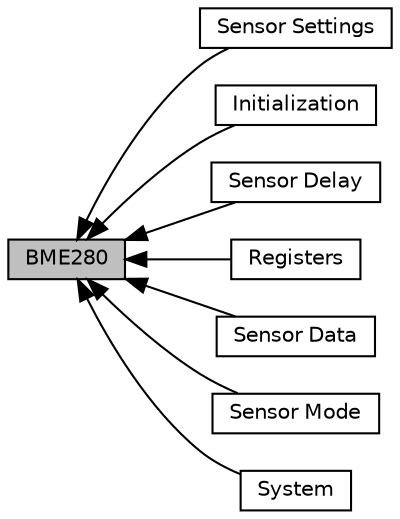 digraph "BME280"
{
  edge [fontname="Helvetica",fontsize="10",labelfontname="Helvetica",labelfontsize="10"];
  node [fontname="Helvetica",fontsize="10",shape=box];
  rankdir=LR;
  Node4 [label="Sensor Settings",height=0.2,width=0.4,color="black", fillcolor="white", style="filled",URL="$group__bme280ApiSensorSettings.html",tooltip="Generic API for accessing sensor settings."];
  Node1 [label="BME280",height=0.2,width=0.4,color="black", fillcolor="grey75", style="filled", fontcolor="black",tooltip="Product Overview and Sensor API Source Code"];
  Node2 [label="Initialization",height=0.2,width=0.4,color="black", fillcolor="white", style="filled",URL="$group__bme280ApiInit.html",tooltip="Initialize the sensor and device structure."];
  Node8 [label="Sensor Delay",height=0.2,width=0.4,color="black", fillcolor="white", style="filled",URL="$group__bme280ApiSensorDelay.html",tooltip="Generic API for measuring sensor delay."];
  Node3 [label="Registers",height=0.2,width=0.4,color="black", fillcolor="white", style="filled",URL="$group__bme280ApiRegister.html",tooltip="Generic API for accessing sensor registers."];
  Node7 [label="Sensor Data",height=0.2,width=0.4,color="black", fillcolor="white", style="filled",URL="$group__bme280ApiSensorData.html",tooltip="Data processing of sensor."];
  Node5 [label="Sensor Mode",height=0.2,width=0.4,color="black", fillcolor="white", style="filled",URL="$group__bme280ApiSensorMode.html",tooltip="Generic API for configuring sensor power mode."];
  Node6 [label="System",height=0.2,width=0.4,color="black", fillcolor="white", style="filled",URL="$group__bme280ApiSystem.html",tooltip="API that performs system-level operations."];
  Node1->Node2 [shape=plaintext, dir="back", style="solid"];
  Node1->Node3 [shape=plaintext, dir="back", style="solid"];
  Node1->Node4 [shape=plaintext, dir="back", style="solid"];
  Node1->Node5 [shape=plaintext, dir="back", style="solid"];
  Node1->Node6 [shape=plaintext, dir="back", style="solid"];
  Node1->Node7 [shape=plaintext, dir="back", style="solid"];
  Node1->Node8 [shape=plaintext, dir="back", style="solid"];
}
